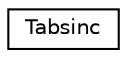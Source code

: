 digraph "Graphical Class Hierarchy"
{
  edge [fontname="Helvetica",fontsize="10",labelfontname="Helvetica",labelfontsize="10"];
  node [fontname="Helvetica",fontsize="10",shape=record];
  rankdir="LR";
  Node0 [label="Tabsinc",height=0.2,width=0.4,color="black", fillcolor="white", style="filled",URL="$classTabsinc.html"];
}
